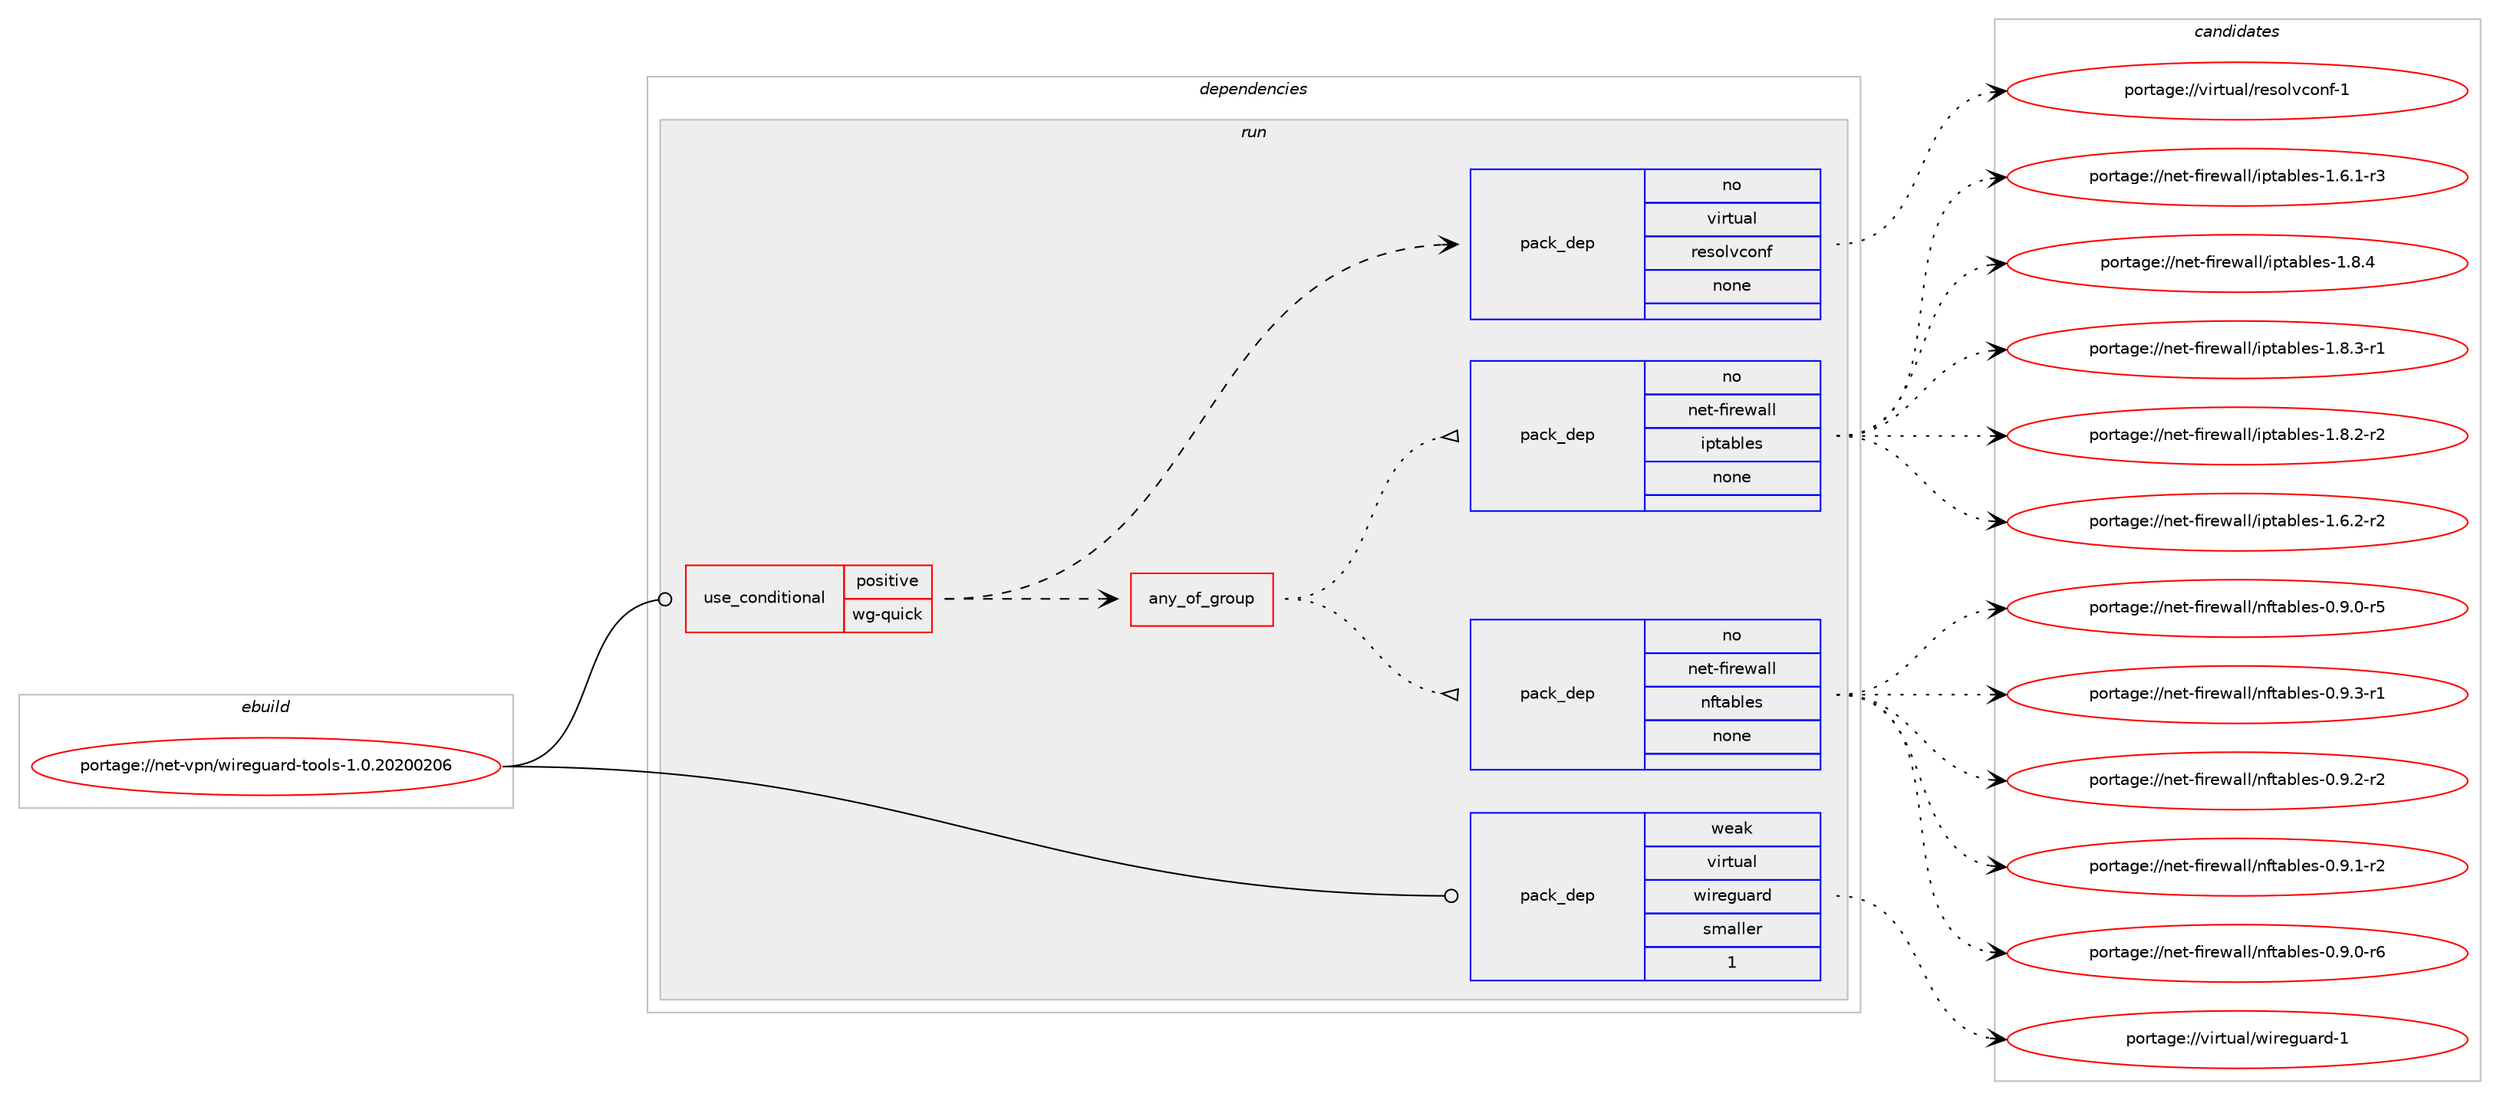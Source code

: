 digraph prolog {

# *************
# Graph options
# *************

newrank=true;
concentrate=true;
compound=true;
graph [rankdir=LR,fontname=Helvetica,fontsize=10,ranksep=1.5];#, ranksep=2.5, nodesep=0.2];
edge  [arrowhead=vee];
node  [fontname=Helvetica,fontsize=10];

# **********
# The ebuild
# **********

subgraph cluster_leftcol {
color=gray;
rank=same;
label=<<i>ebuild</i>>;
id [label="portage://net-vpn/wireguard-tools-1.0.20200206", color=red, width=4, href="../net-vpn/wireguard-tools-1.0.20200206.svg"];
}

# ****************
# The dependencies
# ****************

subgraph cluster_midcol {
color=gray;
label=<<i>dependencies</i>>;
subgraph cluster_compile {
fillcolor="#eeeeee";
style=filled;
label=<<i>compile</i>>;
}
subgraph cluster_compileandrun {
fillcolor="#eeeeee";
style=filled;
label=<<i>compile and run</i>>;
}
subgraph cluster_run {
fillcolor="#eeeeee";
style=filled;
label=<<i>run</i>>;
subgraph cond13938 {
dependency70537 [label=<<TABLE BORDER="0" CELLBORDER="1" CELLSPACING="0" CELLPADDING="4"><TR><TD ROWSPAN="3" CELLPADDING="10">use_conditional</TD></TR><TR><TD>positive</TD></TR><TR><TD>wg-quick</TD></TR></TABLE>>, shape=none, color=red];
subgraph any1341 {
dependency70538 [label=<<TABLE BORDER="0" CELLBORDER="1" CELLSPACING="0" CELLPADDING="4"><TR><TD CELLPADDING="10">any_of_group</TD></TR></TABLE>>, shape=none, color=red];subgraph pack55199 {
dependency70539 [label=<<TABLE BORDER="0" CELLBORDER="1" CELLSPACING="0" CELLPADDING="4" WIDTH="220"><TR><TD ROWSPAN="6" CELLPADDING="30">pack_dep</TD></TR><TR><TD WIDTH="110">no</TD></TR><TR><TD>net-firewall</TD></TR><TR><TD>nftables</TD></TR><TR><TD>none</TD></TR><TR><TD></TD></TR></TABLE>>, shape=none, color=blue];
}
dependency70538:e -> dependency70539:w [weight=20,style="dotted",arrowhead="oinv"];
subgraph pack55200 {
dependency70540 [label=<<TABLE BORDER="0" CELLBORDER="1" CELLSPACING="0" CELLPADDING="4" WIDTH="220"><TR><TD ROWSPAN="6" CELLPADDING="30">pack_dep</TD></TR><TR><TD WIDTH="110">no</TD></TR><TR><TD>net-firewall</TD></TR><TR><TD>iptables</TD></TR><TR><TD>none</TD></TR><TR><TD></TD></TR></TABLE>>, shape=none, color=blue];
}
dependency70538:e -> dependency70540:w [weight=20,style="dotted",arrowhead="oinv"];
}
dependency70537:e -> dependency70538:w [weight=20,style="dashed",arrowhead="vee"];
subgraph pack55201 {
dependency70541 [label=<<TABLE BORDER="0" CELLBORDER="1" CELLSPACING="0" CELLPADDING="4" WIDTH="220"><TR><TD ROWSPAN="6" CELLPADDING="30">pack_dep</TD></TR><TR><TD WIDTH="110">no</TD></TR><TR><TD>virtual</TD></TR><TR><TD>resolvconf</TD></TR><TR><TD>none</TD></TR><TR><TD></TD></TR></TABLE>>, shape=none, color=blue];
}
dependency70537:e -> dependency70541:w [weight=20,style="dashed",arrowhead="vee"];
}
id:e -> dependency70537:w [weight=20,style="solid",arrowhead="odot"];
subgraph pack55202 {
dependency70542 [label=<<TABLE BORDER="0" CELLBORDER="1" CELLSPACING="0" CELLPADDING="4" WIDTH="220"><TR><TD ROWSPAN="6" CELLPADDING="30">pack_dep</TD></TR><TR><TD WIDTH="110">weak</TD></TR><TR><TD>virtual</TD></TR><TR><TD>wireguard</TD></TR><TR><TD>smaller</TD></TR><TR><TD>1</TD></TR></TABLE>>, shape=none, color=blue];
}
id:e -> dependency70542:w [weight=20,style="solid",arrowhead="odot"];
}
}

# **************
# The candidates
# **************

subgraph cluster_choices {
rank=same;
color=gray;
label=<<i>candidates</i>>;

subgraph choice55199 {
color=black;
nodesep=1;
choice11010111645102105114101119971081084711010211697981081011154548465746514511449 [label="portage://net-firewall/nftables-0.9.3-r1", color=red, width=4,href="../net-firewall/nftables-0.9.3-r1.svg"];
choice11010111645102105114101119971081084711010211697981081011154548465746504511450 [label="portage://net-firewall/nftables-0.9.2-r2", color=red, width=4,href="../net-firewall/nftables-0.9.2-r2.svg"];
choice11010111645102105114101119971081084711010211697981081011154548465746494511450 [label="portage://net-firewall/nftables-0.9.1-r2", color=red, width=4,href="../net-firewall/nftables-0.9.1-r2.svg"];
choice11010111645102105114101119971081084711010211697981081011154548465746484511454 [label="portage://net-firewall/nftables-0.9.0-r6", color=red, width=4,href="../net-firewall/nftables-0.9.0-r6.svg"];
choice11010111645102105114101119971081084711010211697981081011154548465746484511453 [label="portage://net-firewall/nftables-0.9.0-r5", color=red, width=4,href="../net-firewall/nftables-0.9.0-r5.svg"];
dependency70539:e -> choice11010111645102105114101119971081084711010211697981081011154548465746514511449:w [style=dotted,weight="100"];
dependency70539:e -> choice11010111645102105114101119971081084711010211697981081011154548465746504511450:w [style=dotted,weight="100"];
dependency70539:e -> choice11010111645102105114101119971081084711010211697981081011154548465746494511450:w [style=dotted,weight="100"];
dependency70539:e -> choice11010111645102105114101119971081084711010211697981081011154548465746484511454:w [style=dotted,weight="100"];
dependency70539:e -> choice11010111645102105114101119971081084711010211697981081011154548465746484511453:w [style=dotted,weight="100"];
}
subgraph choice55200 {
color=black;
nodesep=1;
choice1101011164510210511410111997108108471051121169798108101115454946564652 [label="portage://net-firewall/iptables-1.8.4", color=red, width=4,href="../net-firewall/iptables-1.8.4.svg"];
choice11010111645102105114101119971081084710511211697981081011154549465646514511449 [label="portage://net-firewall/iptables-1.8.3-r1", color=red, width=4,href="../net-firewall/iptables-1.8.3-r1.svg"];
choice11010111645102105114101119971081084710511211697981081011154549465646504511450 [label="portage://net-firewall/iptables-1.8.2-r2", color=red, width=4,href="../net-firewall/iptables-1.8.2-r2.svg"];
choice11010111645102105114101119971081084710511211697981081011154549465446504511450 [label="portage://net-firewall/iptables-1.6.2-r2", color=red, width=4,href="../net-firewall/iptables-1.6.2-r2.svg"];
choice11010111645102105114101119971081084710511211697981081011154549465446494511451 [label="portage://net-firewall/iptables-1.6.1-r3", color=red, width=4,href="../net-firewall/iptables-1.6.1-r3.svg"];
dependency70540:e -> choice1101011164510210511410111997108108471051121169798108101115454946564652:w [style=dotted,weight="100"];
dependency70540:e -> choice11010111645102105114101119971081084710511211697981081011154549465646514511449:w [style=dotted,weight="100"];
dependency70540:e -> choice11010111645102105114101119971081084710511211697981081011154549465646504511450:w [style=dotted,weight="100"];
dependency70540:e -> choice11010111645102105114101119971081084710511211697981081011154549465446504511450:w [style=dotted,weight="100"];
dependency70540:e -> choice11010111645102105114101119971081084710511211697981081011154549465446494511451:w [style=dotted,weight="100"];
}
subgraph choice55201 {
color=black;
nodesep=1;
choice1181051141161179710847114101115111108118991111101024549 [label="portage://virtual/resolvconf-1", color=red, width=4,href="../virtual/resolvconf-1.svg"];
dependency70541:e -> choice1181051141161179710847114101115111108118991111101024549:w [style=dotted,weight="100"];
}
subgraph choice55202 {
color=black;
nodesep=1;
choice1181051141161179710847119105114101103117971141004549 [label="portage://virtual/wireguard-1", color=red, width=4,href="../virtual/wireguard-1.svg"];
dependency70542:e -> choice1181051141161179710847119105114101103117971141004549:w [style=dotted,weight="100"];
}
}

}
